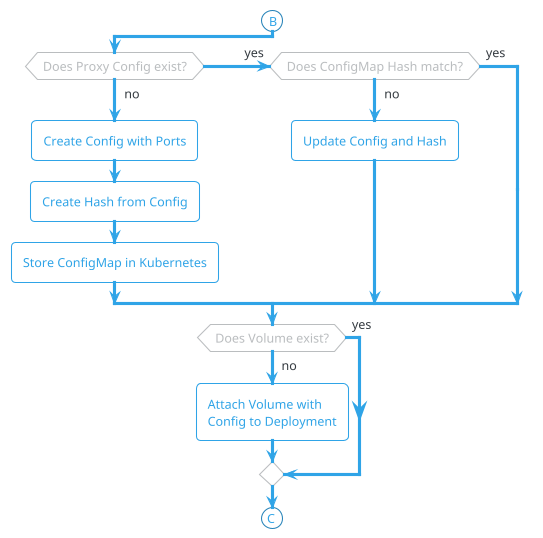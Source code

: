 @startuml
!theme cerulean-outline

(B)

if (Does Proxy Config exist?) then (no)
    :Create Config with Ports;
    :Create Hash from Config;
    :Store ConfigMap in Kubernetes;
(yes) elseif (Does ConfigMap Hash match?) then (no)
        :Update Config and Hash;
else (yes)
endif

if (Does Volume exist?) then (no)
    :Attach Volume with
    Config to Deployment;
else (yes)
endif

(C)

@enduml
